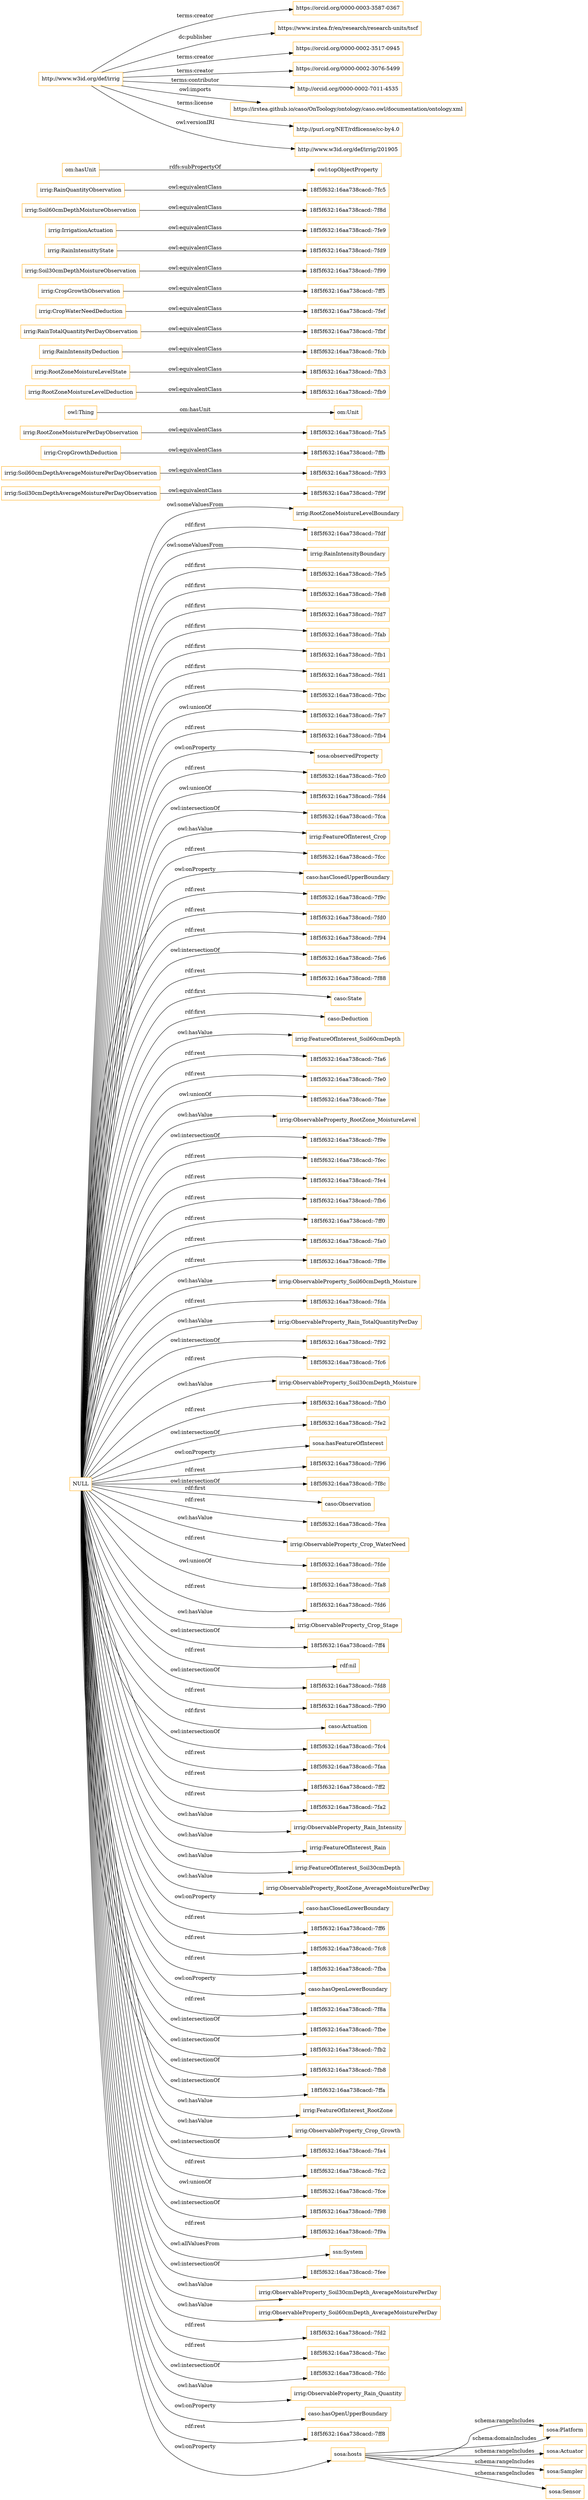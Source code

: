 digraph ar2dtool_diagram { 
rankdir=LR;
size="1501"
node [shape = rectangle, color="orange"]; "irrig:RootZoneMoistureLevelBoundary" "irrig:Soil30cmDepthAverageMoisturePerDayObservation" "18f5f632:16aa738cacd:-7f93" "irrig:CropGrowthDeduction" "irrig:RootZoneMoisturePerDayObservation" "om:Unit" "18f5f632:16aa738cacd:-7ffb" "18f5f632:16aa738cacd:-7fdf" "18f5f632:16aa738cacd:-7fa5" "irrig:RootZoneMoistureLevelDeduction" "irrig:RootZoneMoistureLevelState" "irrig:RainIntensityDeduction" "18f5f632:16aa738cacd:-7f9f" "irrig:Soil60cmDepthAverageMoisturePerDayObservation" "irrig:RainIntensityBoundary" "18f5f632:16aa738cacd:-7fb9" "irrig:RainTotalQuantityPerDayObservation" "18f5f632:16aa738cacd:-7fef" "sosa:Platform" "irrig:CropWaterNeedDeduction" "18f5f632:16aa738cacd:-7ff5" "18f5f632:16aa738cacd:-7fcb" "18f5f632:16aa738cacd:-7fe5" "irrig:Soil30cmDepthMoistureObservation" "18f5f632:16aa738cacd:-7fd9" "18f5f632:16aa738cacd:-7fb3" "irrig:CropGrowthObservation" "irrig:IrrigationActuation" "18f5f632:16aa738cacd:-7f99" "18f5f632:16aa738cacd:-7fe8" "18f5f632:16aa738cacd:-7fd7" "18f5f632:16aa738cacd:-7f8d" "18f5f632:16aa738cacd:-7fab" "18f5f632:16aa738cacd:-7fb1" "irrig:Soil60cmDepthMoistureObservation" "18f5f632:16aa738cacd:-7fe9" "18f5f632:16aa738cacd:-7fbf" "18f5f632:16aa738cacd:-7fc5" "18f5f632:16aa738cacd:-7fd1" "irrig:RainIntensittyState" "irrig:RainQuantityObservation" ; /*classes style*/
	"NULL" -> "18f5f632:16aa738cacd:-7fbc" [ label = "rdf:rest" ];
	"NULL" -> "18f5f632:16aa738cacd:-7fe7" [ label = "owl:unionOf" ];
	"NULL" -> "18f5f632:16aa738cacd:-7fb4" [ label = "rdf:rest" ];
	"NULL" -> "sosa:observedProperty" [ label = "owl:onProperty" ];
	"NULL" -> "18f5f632:16aa738cacd:-7fc0" [ label = "rdf:rest" ];
	"NULL" -> "18f5f632:16aa738cacd:-7fe8" [ label = "rdf:first" ];
	"NULL" -> "18f5f632:16aa738cacd:-7fd4" [ label = "owl:unionOf" ];
	"NULL" -> "18f5f632:16aa738cacd:-7fca" [ label = "owl:intersectionOf" ];
	"NULL" -> "irrig:FeatureOfInterest_Crop" [ label = "owl:hasValue" ];
	"NULL" -> "18f5f632:16aa738cacd:-7fcc" [ label = "rdf:rest" ];
	"NULL" -> "caso:hasClosedUpperBoundary" [ label = "owl:onProperty" ];
	"NULL" -> "irrig:RootZoneMoistureLevelBoundary" [ label = "owl:someValuesFrom" ];
	"NULL" -> "18f5f632:16aa738cacd:-7f9c" [ label = "rdf:rest" ];
	"NULL" -> "18f5f632:16aa738cacd:-7fd0" [ label = "rdf:rest" ];
	"NULL" -> "18f5f632:16aa738cacd:-7f94" [ label = "rdf:rest" ];
	"NULL" -> "18f5f632:16aa738cacd:-7fe6" [ label = "owl:intersectionOf" ];
	"NULL" -> "18f5f632:16aa738cacd:-7f88" [ label = "rdf:rest" ];
	"NULL" -> "caso:State" [ label = "rdf:first" ];
	"NULL" -> "18f5f632:16aa738cacd:-7fd1" [ label = "rdf:first" ];
	"NULL" -> "caso:Deduction" [ label = "rdf:first" ];
	"NULL" -> "irrig:FeatureOfInterest_Soil60cmDepth" [ label = "owl:hasValue" ];
	"NULL" -> "18f5f632:16aa738cacd:-7fa6" [ label = "rdf:rest" ];
	"NULL" -> "18f5f632:16aa738cacd:-7fe0" [ label = "rdf:rest" ];
	"NULL" -> "18f5f632:16aa738cacd:-7fae" [ label = "owl:unionOf" ];
	"NULL" -> "irrig:ObservableProperty_RootZone_MoistureLevel" [ label = "owl:hasValue" ];
	"NULL" -> "18f5f632:16aa738cacd:-7f9e" [ label = "owl:intersectionOf" ];
	"NULL" -> "18f5f632:16aa738cacd:-7fec" [ label = "rdf:rest" ];
	"NULL" -> "18f5f632:16aa738cacd:-7fe4" [ label = "rdf:rest" ];
	"NULL" -> "18f5f632:16aa738cacd:-7fb6" [ label = "rdf:rest" ];
	"NULL" -> "18f5f632:16aa738cacd:-7ff0" [ label = "rdf:rest" ];
	"NULL" -> "18f5f632:16aa738cacd:-7fa0" [ label = "rdf:rest" ];
	"NULL" -> "18f5f632:16aa738cacd:-7f8e" [ label = "rdf:rest" ];
	"NULL" -> "irrig:ObservableProperty_Soil60cmDepth_Moisture" [ label = "owl:hasValue" ];
	"NULL" -> "18f5f632:16aa738cacd:-7fda" [ label = "rdf:rest" ];
	"NULL" -> "irrig:ObservableProperty_Rain_TotalQuantityPerDay" [ label = "owl:hasValue" ];
	"NULL" -> "18f5f632:16aa738cacd:-7f92" [ label = "owl:intersectionOf" ];
	"NULL" -> "18f5f632:16aa738cacd:-7fc6" [ label = "rdf:rest" ];
	"NULL" -> "irrig:ObservableProperty_Soil30cmDepth_Moisture" [ label = "owl:hasValue" ];
	"NULL" -> "18f5f632:16aa738cacd:-7fb0" [ label = "rdf:rest" ];
	"NULL" -> "18f5f632:16aa738cacd:-7fe2" [ label = "owl:intersectionOf" ];
	"NULL" -> "sosa:hasFeatureOfInterest" [ label = "owl:onProperty" ];
	"NULL" -> "18f5f632:16aa738cacd:-7f96" [ label = "rdf:rest" ];
	"NULL" -> "18f5f632:16aa738cacd:-7f8c" [ label = "owl:intersectionOf" ];
	"NULL" -> "caso:Observation" [ label = "rdf:first" ];
	"NULL" -> "18f5f632:16aa738cacd:-7fea" [ label = "rdf:rest" ];
	"NULL" -> "18f5f632:16aa738cacd:-7fdf" [ label = "rdf:first" ];
	"NULL" -> "irrig:ObservableProperty_Crop_WaterNeed" [ label = "owl:hasValue" ];
	"NULL" -> "18f5f632:16aa738cacd:-7fde" [ label = "rdf:rest" ];
	"NULL" -> "18f5f632:16aa738cacd:-7fa8" [ label = "owl:unionOf" ];
	"NULL" -> "18f5f632:16aa738cacd:-7fd6" [ label = "rdf:rest" ];
	"NULL" -> "irrig:ObservableProperty_Crop_Stage" [ label = "owl:hasValue" ];
	"NULL" -> "18f5f632:16aa738cacd:-7ff4" [ label = "owl:intersectionOf" ];
	"NULL" -> "rdf:nil" [ label = "rdf:rest" ];
	"NULL" -> "18f5f632:16aa738cacd:-7fd8" [ label = "owl:intersectionOf" ];
	"NULL" -> "18f5f632:16aa738cacd:-7f90" [ label = "rdf:rest" ];
	"NULL" -> "caso:Actuation" [ label = "rdf:first" ];
	"NULL" -> "18f5f632:16aa738cacd:-7fc4" [ label = "owl:intersectionOf" ];
	"NULL" -> "18f5f632:16aa738cacd:-7faa" [ label = "rdf:rest" ];
	"NULL" -> "18f5f632:16aa738cacd:-7ff2" [ label = "rdf:rest" ];
	"NULL" -> "18f5f632:16aa738cacd:-7fa2" [ label = "rdf:rest" ];
	"NULL" -> "irrig:RainIntensityBoundary" [ label = "owl:someValuesFrom" ];
	"NULL" -> "irrig:ObservableProperty_Rain_Intensity" [ label = "owl:hasValue" ];
	"NULL" -> "irrig:FeatureOfInterest_Rain" [ label = "owl:hasValue" ];
	"NULL" -> "irrig:FeatureOfInterest_Soil30cmDepth" [ label = "owl:hasValue" ];
	"NULL" -> "irrig:ObservableProperty_RootZone_AverageMoisturePerDay" [ label = "owl:hasValue" ];
	"NULL" -> "18f5f632:16aa738cacd:-7fe5" [ label = "rdf:first" ];
	"NULL" -> "caso:hasClosedLowerBoundary" [ label = "owl:onProperty" ];
	"NULL" -> "18f5f632:16aa738cacd:-7ff6" [ label = "rdf:rest" ];
	"NULL" -> "18f5f632:16aa738cacd:-7fab" [ label = "rdf:first" ];
	"NULL" -> "18f5f632:16aa738cacd:-7fc8" [ label = "rdf:rest" ];
	"NULL" -> "18f5f632:16aa738cacd:-7fba" [ label = "rdf:rest" ];
	"NULL" -> "caso:hasOpenLowerBoundary" [ label = "owl:onProperty" ];
	"NULL" -> "18f5f632:16aa738cacd:-7f8a" [ label = "rdf:rest" ];
	"NULL" -> "18f5f632:16aa738cacd:-7fbe" [ label = "owl:intersectionOf" ];
	"NULL" -> "18f5f632:16aa738cacd:-7fb2" [ label = "owl:intersectionOf" ];
	"NULL" -> "18f5f632:16aa738cacd:-7fb8" [ label = "owl:intersectionOf" ];
	"NULL" -> "18f5f632:16aa738cacd:-7ffa" [ label = "owl:intersectionOf" ];
	"NULL" -> "irrig:FeatureOfInterest_RootZone" [ label = "owl:hasValue" ];
	"NULL" -> "irrig:ObservableProperty_Crop_Growth" [ label = "owl:hasValue" ];
	"NULL" -> "18f5f632:16aa738cacd:-7fa4" [ label = "owl:intersectionOf" ];
	"NULL" -> "18f5f632:16aa738cacd:-7fc2" [ label = "rdf:rest" ];
	"NULL" -> "18f5f632:16aa738cacd:-7fd7" [ label = "rdf:first" ];
	"NULL" -> "18f5f632:16aa738cacd:-7fce" [ label = "owl:unionOf" ];
	"NULL" -> "18f5f632:16aa738cacd:-7f98" [ label = "owl:intersectionOf" ];
	"NULL" -> "18f5f632:16aa738cacd:-7f9a" [ label = "rdf:rest" ];
	"NULL" -> "ssn:System" [ label = "owl:allValuesFrom" ];
	"NULL" -> "18f5f632:16aa738cacd:-7fee" [ label = "owl:intersectionOf" ];
	"NULL" -> "18f5f632:16aa738cacd:-7fb1" [ label = "rdf:first" ];
	"NULL" -> "irrig:ObservableProperty_Soil30cmDepth_AverageMoisturePerDay" [ label = "owl:hasValue" ];
	"NULL" -> "irrig:ObservableProperty_Soil60cmDepth_AverageMoisturePerDay" [ label = "owl:hasValue" ];
	"NULL" -> "18f5f632:16aa738cacd:-7fd2" [ label = "rdf:rest" ];
	"NULL" -> "18f5f632:16aa738cacd:-7fac" [ label = "rdf:rest" ];
	"NULL" -> "18f5f632:16aa738cacd:-7fdc" [ label = "owl:intersectionOf" ];
	"NULL" -> "irrig:ObservableProperty_Rain_Quantity" [ label = "owl:hasValue" ];
	"NULL" -> "caso:hasOpenUpperBoundary" [ label = "owl:onProperty" ];
	"NULL" -> "18f5f632:16aa738cacd:-7ff8" [ label = "rdf:rest" ];
	"NULL" -> "sosa:hosts" [ label = "owl:onProperty" ];
	"irrig:RainIntensityDeduction" -> "18f5f632:16aa738cacd:-7fcb" [ label = "owl:equivalentClass" ];
	"irrig:RootZoneMoistureLevelDeduction" -> "18f5f632:16aa738cacd:-7fb9" [ label = "owl:equivalentClass" ];
	"irrig:RainTotalQuantityPerDayObservation" -> "18f5f632:16aa738cacd:-7fbf" [ label = "owl:equivalentClass" ];
	"irrig:Soil60cmDepthMoistureObservation" -> "18f5f632:16aa738cacd:-7f8d" [ label = "owl:equivalentClass" ];
	"irrig:IrrigationActuation" -> "18f5f632:16aa738cacd:-7fe9" [ label = "owl:equivalentClass" ];
	"irrig:RainIntensittyState" -> "18f5f632:16aa738cacd:-7fd9" [ label = "owl:equivalentClass" ];
	"irrig:CropGrowthObservation" -> "18f5f632:16aa738cacd:-7ff5" [ label = "owl:equivalentClass" ];
	"irrig:RainQuantityObservation" -> "18f5f632:16aa738cacd:-7fc5" [ label = "owl:equivalentClass" ];
	"om:hasUnit" -> "owl:topObjectProperty" [ label = "rdfs:subPropertyOf" ];
	"irrig:Soil30cmDepthAverageMoisturePerDayObservation" -> "18f5f632:16aa738cacd:-7f9f" [ label = "owl:equivalentClass" ];
	"irrig:Soil60cmDepthAverageMoisturePerDayObservation" -> "18f5f632:16aa738cacd:-7f93" [ label = "owl:equivalentClass" ];
	"http://www.w3id.org/def/irrig" -> "https://orcid.org/0000-0003-3587-0367" [ label = "terms:creator" ];
	"http://www.w3id.org/def/irrig" -> "https://www.irstea.fr/en/research/research-units/tscf" [ label = "dc:publisher" ];
	"http://www.w3id.org/def/irrig" -> "https://orcid.org/0000-0002-3517-0945" [ label = "terms:creator" ];
	"http://www.w3id.org/def/irrig" -> "https://orcid.org/0000-0002-3076-5499" [ label = "terms:creator" ];
	"http://www.w3id.org/def/irrig" -> "http://orcid.org/0000-0002-7011-4535" [ label = "terms:contributor" ];
	"http://www.w3id.org/def/irrig" -> "https://irstea.github.io/caso/OnToology/ontology/caso.owl/documentation/ontology.xml" [ label = "owl:imports" ];
	"http://www.w3id.org/def/irrig" -> "http://purl.org/NET/rdflicense/cc-by4.0" [ label = "terms:license" ];
	"http://www.w3id.org/def/irrig" -> "http://www.w3id.org/def/irrig/201905" [ label = "owl:versionIRI" ];
	"irrig:CropWaterNeedDeduction" -> "18f5f632:16aa738cacd:-7fef" [ label = "owl:equivalentClass" ];
	"irrig:RootZoneMoistureLevelState" -> "18f5f632:16aa738cacd:-7fb3" [ label = "owl:equivalentClass" ];
	"irrig:RootZoneMoisturePerDayObservation" -> "18f5f632:16aa738cacd:-7fa5" [ label = "owl:equivalentClass" ];
	"irrig:CropGrowthDeduction" -> "18f5f632:16aa738cacd:-7ffb" [ label = "owl:equivalentClass" ];
	"sosa:hosts" -> "sosa:Platform" [ label = "schema:rangeIncludes" ];
	"sosa:hosts" -> "sosa:Actuator" [ label = "schema:rangeIncludes" ];
	"sosa:hosts" -> "sosa:Sampler" [ label = "schema:rangeIncludes" ];
	"sosa:hosts" -> "sosa:Sensor" [ label = "schema:rangeIncludes" ];
	"sosa:hosts" -> "sosa:Platform" [ label = "schema:domainIncludes" ];
	"irrig:Soil30cmDepthMoistureObservation" -> "18f5f632:16aa738cacd:-7f99" [ label = "owl:equivalentClass" ];
	"owl:Thing" -> "om:Unit" [ label = "om:hasUnit" ];

}

